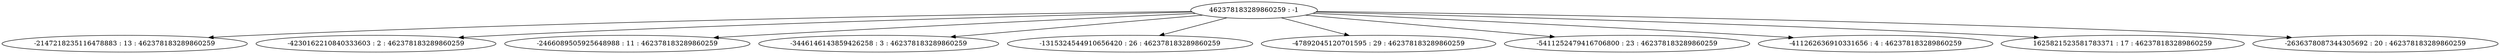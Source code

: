 digraph "plots_30/tree_0.dot" {
	0 [label="462378183289860259 : -1"]
	1 [label="-2147218235116478883 : 13 : 462378183289860259"]
	2 [label="-4230162210840333603 : 2 : 462378183289860259"]
	3 [label="-2466089505925648988 : 11 : 462378183289860259"]
	4 [label="-3446146143859426258 : 3 : 462378183289860259"]
	5 [label="-1315324544910656420 : 26 : 462378183289860259"]
	6 [label="-47892045120701595 : 29 : 462378183289860259"]
	7 [label="-5411252479416706800 : 23 : 462378183289860259"]
	8 [label="-411262636910331656 : 4 : 462378183289860259"]
	9 [label="1625821523581783371 : 17 : 462378183289860259"]
	10 [label="-2636378087344305692 : 20 : 462378183289860259"]
	0 -> 1
	0 -> 2
	0 -> 3
	0 -> 4
	0 -> 5
	0 -> 6
	0 -> 7
	0 -> 8
	0 -> 9
	0 -> 10
}
